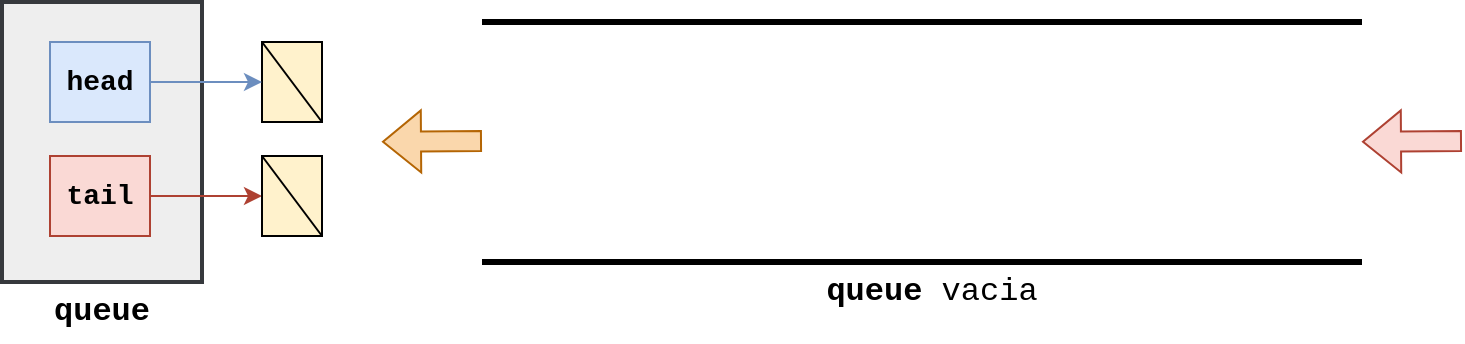 <mxfile version="24.6.4" type="device">
  <diagram name="Página-1" id="jQoiph2c1nl-3ZJ2nl2n">
    <mxGraphModel dx="880" dy="532" grid="1" gridSize="10" guides="1" tooltips="1" connect="1" arrows="1" fold="1" page="1" pageScale="1" pageWidth="827" pageHeight="1169" math="0" shadow="0">
      <root>
        <mxCell id="0" />
        <mxCell id="1" parent="0" />
        <mxCell id="3QNwfG33OlBaRYiH3SOb-15" value="" style="rounded=0;whiteSpace=wrap;html=1;fillColor=#fff2cc;strokeColor=#000000;" parent="1" vertex="1">
          <mxGeometry x="170" y="330" width="30" height="40" as="geometry" />
        </mxCell>
        <mxCell id="3QNwfG33OlBaRYiH3SOb-17" value="" style="endArrow=none;html=1;rounded=0;exitX=1;exitY=1;exitDx=0;exitDy=0;entryX=0;entryY=0;entryDx=0;entryDy=0;exitPerimeter=0;" parent="1" source="3QNwfG33OlBaRYiH3SOb-15" target="3QNwfG33OlBaRYiH3SOb-15" edge="1">
          <mxGeometry width="50" height="50" relative="1" as="geometry">
            <mxPoint x="220" y="360" as="sourcePoint" />
            <mxPoint x="270" y="310" as="targetPoint" />
          </mxGeometry>
        </mxCell>
        <mxCell id="4NPdk0kOYlMQ01f3NqF2-1" value="" style="rounded=0;whiteSpace=wrap;html=1;fillColor=#eeeeee;strokeColor=#36393D;strokeWidth=2;" parent="1" vertex="1">
          <mxGeometry x="40" y="310" width="100" height="140" as="geometry" />
        </mxCell>
        <mxCell id="4NPdk0kOYlMQ01f3NqF2-2" value="&lt;font style=&quot;font-size: 14px;&quot; face=&quot;Courier New&quot;&gt;&lt;b&gt;head&lt;/b&gt;&lt;/font&gt;" style="rounded=0;whiteSpace=wrap;html=1;fillColor=#dae8fc;strokeColor=#6C8EBF;" parent="1" vertex="1">
          <mxGeometry x="64" y="330" width="50" height="40" as="geometry" />
        </mxCell>
        <mxCell id="4NPdk0kOYlMQ01f3NqF2-3" value="" style="endArrow=classic;html=1;rounded=0;exitX=1;exitY=0.5;exitDx=0;exitDy=0;strokeColor=#6C8EBF;entryX=0;entryY=0.5;entryDx=0;entryDy=0;" parent="1" source="4NPdk0kOYlMQ01f3NqF2-2" edge="1">
          <mxGeometry width="50" height="50" relative="1" as="geometry">
            <mxPoint x="260" y="470" as="sourcePoint" />
            <mxPoint x="170" y="350" as="targetPoint" />
          </mxGeometry>
        </mxCell>
        <mxCell id="4NPdk0kOYlMQ01f3NqF2-4" value="&lt;font style=&quot;font-size: 16px;&quot; face=&quot;Courier New&quot;&gt;&lt;b&gt;queue&lt;/b&gt;&lt;/font&gt;" style="text;html=1;align=center;verticalAlign=middle;whiteSpace=wrap;rounded=0;" parent="1" vertex="1">
          <mxGeometry x="60" y="450" width="60" height="30" as="geometry" />
        </mxCell>
        <mxCell id="4NPdk0kOYlMQ01f3NqF2-5" value="&lt;font style=&quot;font-size: 14px;&quot; face=&quot;Courier New&quot;&gt;&lt;b&gt;tail&lt;/b&gt;&lt;/font&gt;" style="rounded=0;whiteSpace=wrap;html=1;fillColor=#fad9d5;strokeColor=#ae4132;" parent="1" vertex="1">
          <mxGeometry x="64" y="387" width="50" height="40" as="geometry" />
        </mxCell>
        <mxCell id="4NPdk0kOYlMQ01f3NqF2-6" value="" style="endArrow=classic;html=1;rounded=0;exitX=1;exitY=0.5;exitDx=0;exitDy=0;strokeColor=#AE4132;entryX=0;entryY=0.5;entryDx=0;entryDy=0;" parent="1" source="4NPdk0kOYlMQ01f3NqF2-5" edge="1">
          <mxGeometry width="50" height="50" relative="1" as="geometry">
            <mxPoint x="260" y="527" as="sourcePoint" />
            <mxPoint x="170" y="407" as="targetPoint" />
          </mxGeometry>
        </mxCell>
        <mxCell id="4NPdk0kOYlMQ01f3NqF2-7" value="" style="rounded=0;whiteSpace=wrap;html=1;fillColor=#fff2cc;strokeColor=#000000;" parent="1" vertex="1">
          <mxGeometry x="170" y="387" width="30" height="40" as="geometry" />
        </mxCell>
        <mxCell id="4NPdk0kOYlMQ01f3NqF2-8" value="" style="endArrow=none;html=1;rounded=0;exitX=1;exitY=1;exitDx=0;exitDy=0;entryX=0;entryY=0;entryDx=0;entryDy=0;exitPerimeter=0;" parent="1" source="4NPdk0kOYlMQ01f3NqF2-7" target="4NPdk0kOYlMQ01f3NqF2-7" edge="1">
          <mxGeometry width="50" height="50" relative="1" as="geometry">
            <mxPoint x="220" y="417" as="sourcePoint" />
            <mxPoint x="270" y="367" as="targetPoint" />
          </mxGeometry>
        </mxCell>
        <mxCell id="oF1Zj8_PvMBWOIYjncnU-1" value="" style="endArrow=none;html=1;rounded=0;strokeWidth=3;" parent="1" edge="1">
          <mxGeometry width="50" height="50" relative="1" as="geometry">
            <mxPoint x="280" y="320" as="sourcePoint" />
            <mxPoint x="720" y="320" as="targetPoint" />
          </mxGeometry>
        </mxCell>
        <mxCell id="oF1Zj8_PvMBWOIYjncnU-2" value="" style="endArrow=none;html=1;rounded=0;strokeWidth=3;" parent="1" edge="1">
          <mxGeometry width="50" height="50" relative="1" as="geometry">
            <mxPoint x="280" y="440" as="sourcePoint" />
            <mxPoint x="720" y="440" as="targetPoint" />
          </mxGeometry>
        </mxCell>
        <mxCell id="b7brVbxsaKchSIfCvL-Y-2" value="&lt;font style=&quot;font-size: 16px;&quot; face=&quot;Courier New&quot;&gt;&lt;b&gt;queue &lt;/b&gt;vacia&lt;/font&gt;" style="text;html=1;align=center;verticalAlign=middle;whiteSpace=wrap;rounded=0;" parent="1" vertex="1">
          <mxGeometry x="400" y="440" width="210" height="30" as="geometry" />
        </mxCell>
        <mxCell id="asJ93fHurMKovVqitk5f-1" value="" style="shape=flexArrow;endArrow=classic;html=1;rounded=0;fillColor=#fad7ac;strokeColor=#b46504;" parent="1" edge="1">
          <mxGeometry width="50" height="50" relative="1" as="geometry">
            <mxPoint x="280" y="379.5" as="sourcePoint" />
            <mxPoint x="230" y="379.84" as="targetPoint" />
          </mxGeometry>
        </mxCell>
        <mxCell id="asJ93fHurMKovVqitk5f-2" value="" style="shape=flexArrow;endArrow=classic;html=1;rounded=0;fillColor=#fad9d5;strokeColor=#ae4132;" parent="1" edge="1">
          <mxGeometry width="50" height="50" relative="1" as="geometry">
            <mxPoint x="770" y="379.5" as="sourcePoint" />
            <mxPoint x="720" y="379.84" as="targetPoint" />
          </mxGeometry>
        </mxCell>
      </root>
    </mxGraphModel>
  </diagram>
</mxfile>
